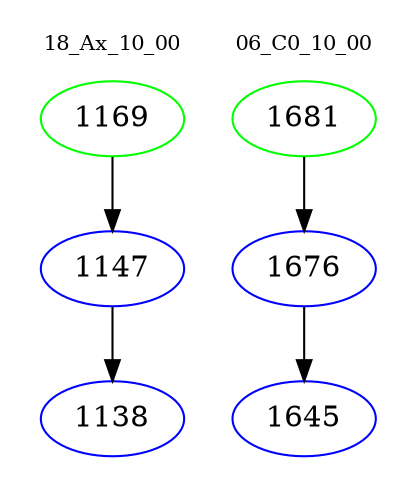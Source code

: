 digraph{
subgraph cluster_0 {
color = white
label = "18_Ax_10_00";
fontsize=10;
T0_1169 [label="1169", color="green"]
T0_1169 -> T0_1147 [color="black"]
T0_1147 [label="1147", color="blue"]
T0_1147 -> T0_1138 [color="black"]
T0_1138 [label="1138", color="blue"]
}
subgraph cluster_1 {
color = white
label = "06_C0_10_00";
fontsize=10;
T1_1681 [label="1681", color="green"]
T1_1681 -> T1_1676 [color="black"]
T1_1676 [label="1676", color="blue"]
T1_1676 -> T1_1645 [color="black"]
T1_1645 [label="1645", color="blue"]
}
}
